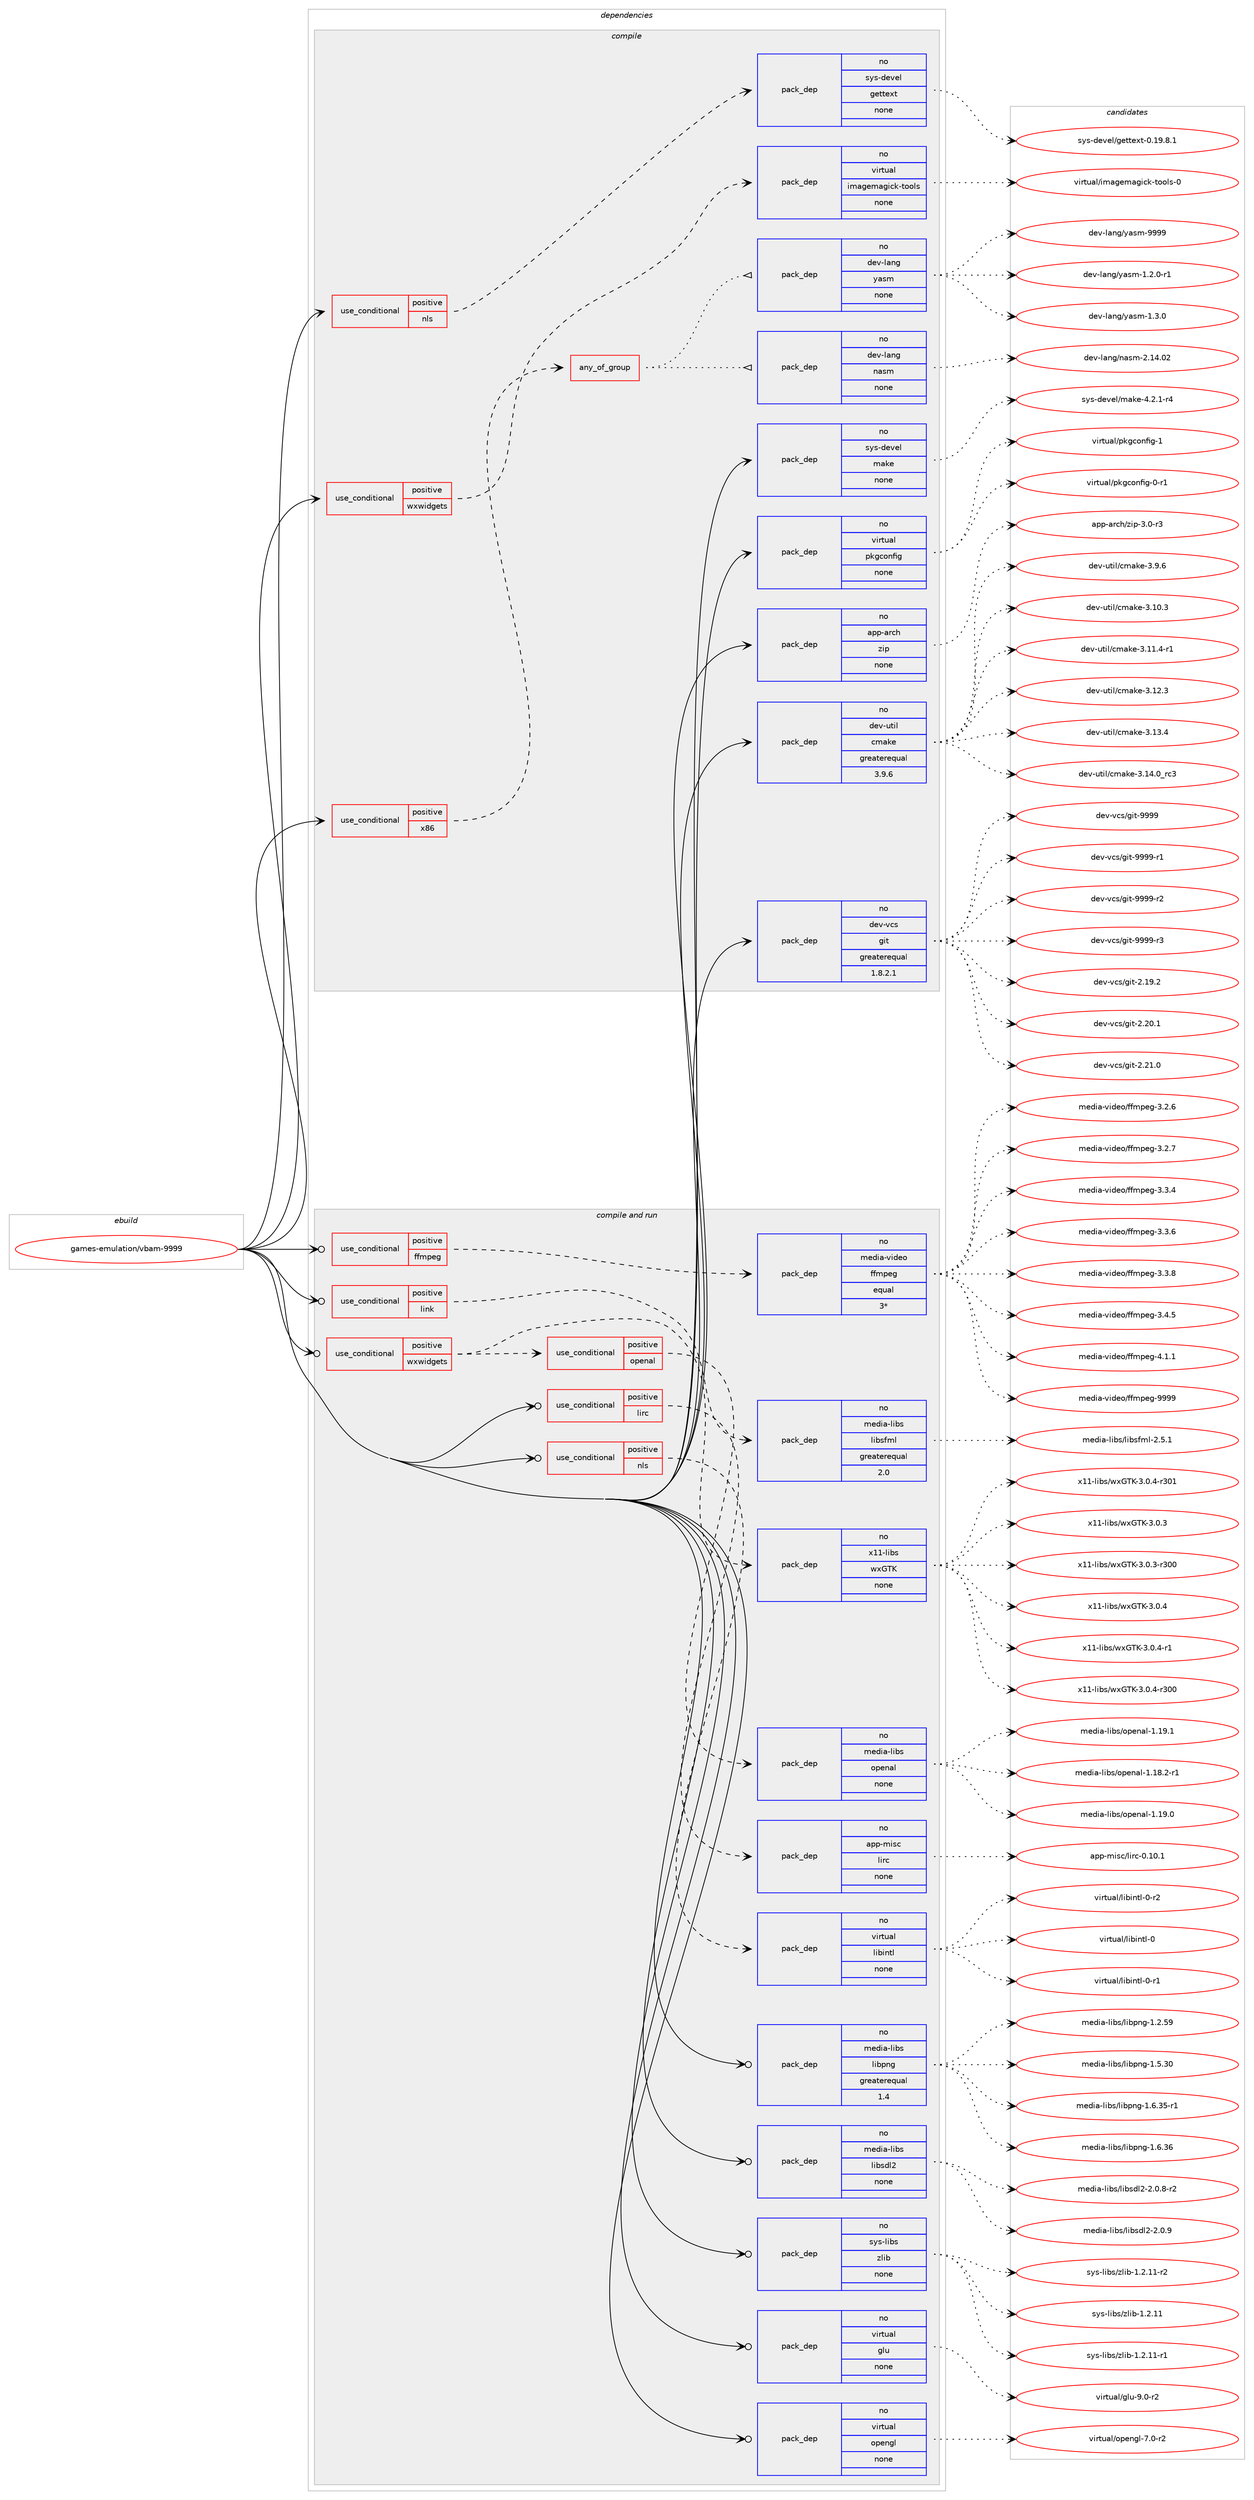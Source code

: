 digraph prolog {

# *************
# Graph options
# *************

newrank=true;
concentrate=true;
compound=true;
graph [rankdir=LR,fontname=Helvetica,fontsize=10,ranksep=1.5];#, ranksep=2.5, nodesep=0.2];
edge  [arrowhead=vee];
node  [fontname=Helvetica,fontsize=10];

# **********
# The ebuild
# **********

subgraph cluster_leftcol {
color=gray;
rank=same;
label=<<i>ebuild</i>>;
id [label="games-emulation/vbam-9999", color=red, width=4, href="../games-emulation/vbam-9999.svg"];
}

# ****************
# The dependencies
# ****************

subgraph cluster_midcol {
color=gray;
label=<<i>dependencies</i>>;
subgraph cluster_compile {
fillcolor="#eeeeee";
style=filled;
label=<<i>compile</i>>;
subgraph cond426385 {
dependency1556390 [label=<<TABLE BORDER="0" CELLBORDER="1" CELLSPACING="0" CELLPADDING="4"><TR><TD ROWSPAN="3" CELLPADDING="10">use_conditional</TD></TR><TR><TD>positive</TD></TR><TR><TD>nls</TD></TR></TABLE>>, shape=none, color=red];
subgraph pack1106148 {
dependency1556391 [label=<<TABLE BORDER="0" CELLBORDER="1" CELLSPACING="0" CELLPADDING="4" WIDTH="220"><TR><TD ROWSPAN="6" CELLPADDING="30">pack_dep</TD></TR><TR><TD WIDTH="110">no</TD></TR><TR><TD>sys-devel</TD></TR><TR><TD>gettext</TD></TR><TR><TD>none</TD></TR><TR><TD></TD></TR></TABLE>>, shape=none, color=blue];
}
dependency1556390:e -> dependency1556391:w [weight=20,style="dashed",arrowhead="vee"];
}
id:e -> dependency1556390:w [weight=20,style="solid",arrowhead="vee"];
subgraph cond426386 {
dependency1556392 [label=<<TABLE BORDER="0" CELLBORDER="1" CELLSPACING="0" CELLPADDING="4"><TR><TD ROWSPAN="3" CELLPADDING="10">use_conditional</TD></TR><TR><TD>positive</TD></TR><TR><TD>wxwidgets</TD></TR></TABLE>>, shape=none, color=red];
subgraph pack1106149 {
dependency1556393 [label=<<TABLE BORDER="0" CELLBORDER="1" CELLSPACING="0" CELLPADDING="4" WIDTH="220"><TR><TD ROWSPAN="6" CELLPADDING="30">pack_dep</TD></TR><TR><TD WIDTH="110">no</TD></TR><TR><TD>virtual</TD></TR><TR><TD>imagemagick-tools</TD></TR><TR><TD>none</TD></TR><TR><TD></TD></TR></TABLE>>, shape=none, color=blue];
}
dependency1556392:e -> dependency1556393:w [weight=20,style="dashed",arrowhead="vee"];
}
id:e -> dependency1556392:w [weight=20,style="solid",arrowhead="vee"];
subgraph cond426387 {
dependency1556394 [label=<<TABLE BORDER="0" CELLBORDER="1" CELLSPACING="0" CELLPADDING="4"><TR><TD ROWSPAN="3" CELLPADDING="10">use_conditional</TD></TR><TR><TD>positive</TD></TR><TR><TD>x86</TD></TR></TABLE>>, shape=none, color=red];
subgraph any23264 {
dependency1556395 [label=<<TABLE BORDER="0" CELLBORDER="1" CELLSPACING="0" CELLPADDING="4"><TR><TD CELLPADDING="10">any_of_group</TD></TR></TABLE>>, shape=none, color=red];subgraph pack1106150 {
dependency1556396 [label=<<TABLE BORDER="0" CELLBORDER="1" CELLSPACING="0" CELLPADDING="4" WIDTH="220"><TR><TD ROWSPAN="6" CELLPADDING="30">pack_dep</TD></TR><TR><TD WIDTH="110">no</TD></TR><TR><TD>dev-lang</TD></TR><TR><TD>nasm</TD></TR><TR><TD>none</TD></TR><TR><TD></TD></TR></TABLE>>, shape=none, color=blue];
}
dependency1556395:e -> dependency1556396:w [weight=20,style="dotted",arrowhead="oinv"];
subgraph pack1106151 {
dependency1556397 [label=<<TABLE BORDER="0" CELLBORDER="1" CELLSPACING="0" CELLPADDING="4" WIDTH="220"><TR><TD ROWSPAN="6" CELLPADDING="30">pack_dep</TD></TR><TR><TD WIDTH="110">no</TD></TR><TR><TD>dev-lang</TD></TR><TR><TD>yasm</TD></TR><TR><TD>none</TD></TR><TR><TD></TD></TR></TABLE>>, shape=none, color=blue];
}
dependency1556395:e -> dependency1556397:w [weight=20,style="dotted",arrowhead="oinv"];
}
dependency1556394:e -> dependency1556395:w [weight=20,style="dashed",arrowhead="vee"];
}
id:e -> dependency1556394:w [weight=20,style="solid",arrowhead="vee"];
subgraph pack1106152 {
dependency1556398 [label=<<TABLE BORDER="0" CELLBORDER="1" CELLSPACING="0" CELLPADDING="4" WIDTH="220"><TR><TD ROWSPAN="6" CELLPADDING="30">pack_dep</TD></TR><TR><TD WIDTH="110">no</TD></TR><TR><TD>app-arch</TD></TR><TR><TD>zip</TD></TR><TR><TD>none</TD></TR><TR><TD></TD></TR></TABLE>>, shape=none, color=blue];
}
id:e -> dependency1556398:w [weight=20,style="solid",arrowhead="vee"];
subgraph pack1106153 {
dependency1556399 [label=<<TABLE BORDER="0" CELLBORDER="1" CELLSPACING="0" CELLPADDING="4" WIDTH="220"><TR><TD ROWSPAN="6" CELLPADDING="30">pack_dep</TD></TR><TR><TD WIDTH="110">no</TD></TR><TR><TD>dev-util</TD></TR><TR><TD>cmake</TD></TR><TR><TD>greaterequal</TD></TR><TR><TD>3.9.6</TD></TR></TABLE>>, shape=none, color=blue];
}
id:e -> dependency1556399:w [weight=20,style="solid",arrowhead="vee"];
subgraph pack1106154 {
dependency1556400 [label=<<TABLE BORDER="0" CELLBORDER="1" CELLSPACING="0" CELLPADDING="4" WIDTH="220"><TR><TD ROWSPAN="6" CELLPADDING="30">pack_dep</TD></TR><TR><TD WIDTH="110">no</TD></TR><TR><TD>dev-vcs</TD></TR><TR><TD>git</TD></TR><TR><TD>greaterequal</TD></TR><TR><TD>1.8.2.1</TD></TR></TABLE>>, shape=none, color=blue];
}
id:e -> dependency1556400:w [weight=20,style="solid",arrowhead="vee"];
subgraph pack1106155 {
dependency1556401 [label=<<TABLE BORDER="0" CELLBORDER="1" CELLSPACING="0" CELLPADDING="4" WIDTH="220"><TR><TD ROWSPAN="6" CELLPADDING="30">pack_dep</TD></TR><TR><TD WIDTH="110">no</TD></TR><TR><TD>sys-devel</TD></TR><TR><TD>make</TD></TR><TR><TD>none</TD></TR><TR><TD></TD></TR></TABLE>>, shape=none, color=blue];
}
id:e -> dependency1556401:w [weight=20,style="solid",arrowhead="vee"];
subgraph pack1106156 {
dependency1556402 [label=<<TABLE BORDER="0" CELLBORDER="1" CELLSPACING="0" CELLPADDING="4" WIDTH="220"><TR><TD ROWSPAN="6" CELLPADDING="30">pack_dep</TD></TR><TR><TD WIDTH="110">no</TD></TR><TR><TD>virtual</TD></TR><TR><TD>pkgconfig</TD></TR><TR><TD>none</TD></TR><TR><TD></TD></TR></TABLE>>, shape=none, color=blue];
}
id:e -> dependency1556402:w [weight=20,style="solid",arrowhead="vee"];
}
subgraph cluster_compileandrun {
fillcolor="#eeeeee";
style=filled;
label=<<i>compile and run</i>>;
subgraph cond426388 {
dependency1556403 [label=<<TABLE BORDER="0" CELLBORDER="1" CELLSPACING="0" CELLPADDING="4"><TR><TD ROWSPAN="3" CELLPADDING="10">use_conditional</TD></TR><TR><TD>positive</TD></TR><TR><TD>ffmpeg</TD></TR></TABLE>>, shape=none, color=red];
subgraph pack1106157 {
dependency1556404 [label=<<TABLE BORDER="0" CELLBORDER="1" CELLSPACING="0" CELLPADDING="4" WIDTH="220"><TR><TD ROWSPAN="6" CELLPADDING="30">pack_dep</TD></TR><TR><TD WIDTH="110">no</TD></TR><TR><TD>media-video</TD></TR><TR><TD>ffmpeg</TD></TR><TR><TD>equal</TD></TR><TR><TD>3*</TD></TR></TABLE>>, shape=none, color=blue];
}
dependency1556403:e -> dependency1556404:w [weight=20,style="dashed",arrowhead="vee"];
}
id:e -> dependency1556403:w [weight=20,style="solid",arrowhead="odotvee"];
subgraph cond426389 {
dependency1556405 [label=<<TABLE BORDER="0" CELLBORDER="1" CELLSPACING="0" CELLPADDING="4"><TR><TD ROWSPAN="3" CELLPADDING="10">use_conditional</TD></TR><TR><TD>positive</TD></TR><TR><TD>link</TD></TR></TABLE>>, shape=none, color=red];
subgraph pack1106158 {
dependency1556406 [label=<<TABLE BORDER="0" CELLBORDER="1" CELLSPACING="0" CELLPADDING="4" WIDTH="220"><TR><TD ROWSPAN="6" CELLPADDING="30">pack_dep</TD></TR><TR><TD WIDTH="110">no</TD></TR><TR><TD>media-libs</TD></TR><TR><TD>libsfml</TD></TR><TR><TD>greaterequal</TD></TR><TR><TD>2.0</TD></TR></TABLE>>, shape=none, color=blue];
}
dependency1556405:e -> dependency1556406:w [weight=20,style="dashed",arrowhead="vee"];
}
id:e -> dependency1556405:w [weight=20,style="solid",arrowhead="odotvee"];
subgraph cond426390 {
dependency1556407 [label=<<TABLE BORDER="0" CELLBORDER="1" CELLSPACING="0" CELLPADDING="4"><TR><TD ROWSPAN="3" CELLPADDING="10">use_conditional</TD></TR><TR><TD>positive</TD></TR><TR><TD>lirc</TD></TR></TABLE>>, shape=none, color=red];
subgraph pack1106159 {
dependency1556408 [label=<<TABLE BORDER="0" CELLBORDER="1" CELLSPACING="0" CELLPADDING="4" WIDTH="220"><TR><TD ROWSPAN="6" CELLPADDING="30">pack_dep</TD></TR><TR><TD WIDTH="110">no</TD></TR><TR><TD>app-misc</TD></TR><TR><TD>lirc</TD></TR><TR><TD>none</TD></TR><TR><TD></TD></TR></TABLE>>, shape=none, color=blue];
}
dependency1556407:e -> dependency1556408:w [weight=20,style="dashed",arrowhead="vee"];
}
id:e -> dependency1556407:w [weight=20,style="solid",arrowhead="odotvee"];
subgraph cond426391 {
dependency1556409 [label=<<TABLE BORDER="0" CELLBORDER="1" CELLSPACING="0" CELLPADDING="4"><TR><TD ROWSPAN="3" CELLPADDING="10">use_conditional</TD></TR><TR><TD>positive</TD></TR><TR><TD>nls</TD></TR></TABLE>>, shape=none, color=red];
subgraph pack1106160 {
dependency1556410 [label=<<TABLE BORDER="0" CELLBORDER="1" CELLSPACING="0" CELLPADDING="4" WIDTH="220"><TR><TD ROWSPAN="6" CELLPADDING="30">pack_dep</TD></TR><TR><TD WIDTH="110">no</TD></TR><TR><TD>virtual</TD></TR><TR><TD>libintl</TD></TR><TR><TD>none</TD></TR><TR><TD></TD></TR></TABLE>>, shape=none, color=blue];
}
dependency1556409:e -> dependency1556410:w [weight=20,style="dashed",arrowhead="vee"];
}
id:e -> dependency1556409:w [weight=20,style="solid",arrowhead="odotvee"];
subgraph cond426392 {
dependency1556411 [label=<<TABLE BORDER="0" CELLBORDER="1" CELLSPACING="0" CELLPADDING="4"><TR><TD ROWSPAN="3" CELLPADDING="10">use_conditional</TD></TR><TR><TD>positive</TD></TR><TR><TD>wxwidgets</TD></TR></TABLE>>, shape=none, color=red];
subgraph cond426393 {
dependency1556412 [label=<<TABLE BORDER="0" CELLBORDER="1" CELLSPACING="0" CELLPADDING="4"><TR><TD ROWSPAN="3" CELLPADDING="10">use_conditional</TD></TR><TR><TD>positive</TD></TR><TR><TD>openal</TD></TR></TABLE>>, shape=none, color=red];
subgraph pack1106161 {
dependency1556413 [label=<<TABLE BORDER="0" CELLBORDER="1" CELLSPACING="0" CELLPADDING="4" WIDTH="220"><TR><TD ROWSPAN="6" CELLPADDING="30">pack_dep</TD></TR><TR><TD WIDTH="110">no</TD></TR><TR><TD>media-libs</TD></TR><TR><TD>openal</TD></TR><TR><TD>none</TD></TR><TR><TD></TD></TR></TABLE>>, shape=none, color=blue];
}
dependency1556412:e -> dependency1556413:w [weight=20,style="dashed",arrowhead="vee"];
}
dependency1556411:e -> dependency1556412:w [weight=20,style="dashed",arrowhead="vee"];
subgraph pack1106162 {
dependency1556414 [label=<<TABLE BORDER="0" CELLBORDER="1" CELLSPACING="0" CELLPADDING="4" WIDTH="220"><TR><TD ROWSPAN="6" CELLPADDING="30">pack_dep</TD></TR><TR><TD WIDTH="110">no</TD></TR><TR><TD>x11-libs</TD></TR><TR><TD>wxGTK</TD></TR><TR><TD>none</TD></TR><TR><TD></TD></TR></TABLE>>, shape=none, color=blue];
}
dependency1556411:e -> dependency1556414:w [weight=20,style="dashed",arrowhead="vee"];
}
id:e -> dependency1556411:w [weight=20,style="solid",arrowhead="odotvee"];
subgraph pack1106163 {
dependency1556415 [label=<<TABLE BORDER="0" CELLBORDER="1" CELLSPACING="0" CELLPADDING="4" WIDTH="220"><TR><TD ROWSPAN="6" CELLPADDING="30">pack_dep</TD></TR><TR><TD WIDTH="110">no</TD></TR><TR><TD>media-libs</TD></TR><TR><TD>libpng</TD></TR><TR><TD>greaterequal</TD></TR><TR><TD>1.4</TD></TR></TABLE>>, shape=none, color=blue];
}
id:e -> dependency1556415:w [weight=20,style="solid",arrowhead="odotvee"];
subgraph pack1106164 {
dependency1556416 [label=<<TABLE BORDER="0" CELLBORDER="1" CELLSPACING="0" CELLPADDING="4" WIDTH="220"><TR><TD ROWSPAN="6" CELLPADDING="30">pack_dep</TD></TR><TR><TD WIDTH="110">no</TD></TR><TR><TD>media-libs</TD></TR><TR><TD>libsdl2</TD></TR><TR><TD>none</TD></TR><TR><TD></TD></TR></TABLE>>, shape=none, color=blue];
}
id:e -> dependency1556416:w [weight=20,style="solid",arrowhead="odotvee"];
subgraph pack1106165 {
dependency1556417 [label=<<TABLE BORDER="0" CELLBORDER="1" CELLSPACING="0" CELLPADDING="4" WIDTH="220"><TR><TD ROWSPAN="6" CELLPADDING="30">pack_dep</TD></TR><TR><TD WIDTH="110">no</TD></TR><TR><TD>sys-libs</TD></TR><TR><TD>zlib</TD></TR><TR><TD>none</TD></TR><TR><TD></TD></TR></TABLE>>, shape=none, color=blue];
}
id:e -> dependency1556417:w [weight=20,style="solid",arrowhead="odotvee"];
subgraph pack1106166 {
dependency1556418 [label=<<TABLE BORDER="0" CELLBORDER="1" CELLSPACING="0" CELLPADDING="4" WIDTH="220"><TR><TD ROWSPAN="6" CELLPADDING="30">pack_dep</TD></TR><TR><TD WIDTH="110">no</TD></TR><TR><TD>virtual</TD></TR><TR><TD>glu</TD></TR><TR><TD>none</TD></TR><TR><TD></TD></TR></TABLE>>, shape=none, color=blue];
}
id:e -> dependency1556418:w [weight=20,style="solid",arrowhead="odotvee"];
subgraph pack1106167 {
dependency1556419 [label=<<TABLE BORDER="0" CELLBORDER="1" CELLSPACING="0" CELLPADDING="4" WIDTH="220"><TR><TD ROWSPAN="6" CELLPADDING="30">pack_dep</TD></TR><TR><TD WIDTH="110">no</TD></TR><TR><TD>virtual</TD></TR><TR><TD>opengl</TD></TR><TR><TD>none</TD></TR><TR><TD></TD></TR></TABLE>>, shape=none, color=blue];
}
id:e -> dependency1556419:w [weight=20,style="solid",arrowhead="odotvee"];
}
subgraph cluster_run {
fillcolor="#eeeeee";
style=filled;
label=<<i>run</i>>;
}
}

# **************
# The candidates
# **************

subgraph cluster_choices {
rank=same;
color=gray;
label=<<i>candidates</i>>;

subgraph choice1106148 {
color=black;
nodesep=1;
choice1151211154510010111810110847103101116116101120116454846495746564649 [label="sys-devel/gettext-0.19.8.1", color=red, width=4,href="../sys-devel/gettext-0.19.8.1.svg"];
dependency1556391:e -> choice1151211154510010111810110847103101116116101120116454846495746564649:w [style=dotted,weight="100"];
}
subgraph choice1106149 {
color=black;
nodesep=1;
choice1181051141161179710847105109971031011099710310599107451161111111081154548 [label="virtual/imagemagick-tools-0", color=red, width=4,href="../virtual/imagemagick-tools-0.svg"];
dependency1556393:e -> choice1181051141161179710847105109971031011099710310599107451161111111081154548:w [style=dotted,weight="100"];
}
subgraph choice1106150 {
color=black;
nodesep=1;
choice100101118451089711010347110971151094550464952464850 [label="dev-lang/nasm-2.14.02", color=red, width=4,href="../dev-lang/nasm-2.14.02.svg"];
dependency1556396:e -> choice100101118451089711010347110971151094550464952464850:w [style=dotted,weight="100"];
}
subgraph choice1106151 {
color=black;
nodesep=1;
choice100101118451089711010347121971151094549465046484511449 [label="dev-lang/yasm-1.2.0-r1", color=red, width=4,href="../dev-lang/yasm-1.2.0-r1.svg"];
choice10010111845108971101034712197115109454946514648 [label="dev-lang/yasm-1.3.0", color=red, width=4,href="../dev-lang/yasm-1.3.0.svg"];
choice100101118451089711010347121971151094557575757 [label="dev-lang/yasm-9999", color=red, width=4,href="../dev-lang/yasm-9999.svg"];
dependency1556397:e -> choice100101118451089711010347121971151094549465046484511449:w [style=dotted,weight="100"];
dependency1556397:e -> choice10010111845108971101034712197115109454946514648:w [style=dotted,weight="100"];
dependency1556397:e -> choice100101118451089711010347121971151094557575757:w [style=dotted,weight="100"];
}
subgraph choice1106152 {
color=black;
nodesep=1;
choice9711211245971149910447122105112455146484511451 [label="app-arch/zip-3.0-r3", color=red, width=4,href="../app-arch/zip-3.0-r3.svg"];
dependency1556398:e -> choice9711211245971149910447122105112455146484511451:w [style=dotted,weight="100"];
}
subgraph choice1106153 {
color=black;
nodesep=1;
choice1001011184511711610510847991099710710145514649484651 [label="dev-util/cmake-3.10.3", color=red, width=4,href="../dev-util/cmake-3.10.3.svg"];
choice10010111845117116105108479910997107101455146494946524511449 [label="dev-util/cmake-3.11.4-r1", color=red, width=4,href="../dev-util/cmake-3.11.4-r1.svg"];
choice1001011184511711610510847991099710710145514649504651 [label="dev-util/cmake-3.12.3", color=red, width=4,href="../dev-util/cmake-3.12.3.svg"];
choice1001011184511711610510847991099710710145514649514652 [label="dev-util/cmake-3.13.4", color=red, width=4,href="../dev-util/cmake-3.13.4.svg"];
choice1001011184511711610510847991099710710145514649524648951149951 [label="dev-util/cmake-3.14.0_rc3", color=red, width=4,href="../dev-util/cmake-3.14.0_rc3.svg"];
choice10010111845117116105108479910997107101455146574654 [label="dev-util/cmake-3.9.6", color=red, width=4,href="../dev-util/cmake-3.9.6.svg"];
dependency1556399:e -> choice1001011184511711610510847991099710710145514649484651:w [style=dotted,weight="100"];
dependency1556399:e -> choice10010111845117116105108479910997107101455146494946524511449:w [style=dotted,weight="100"];
dependency1556399:e -> choice1001011184511711610510847991099710710145514649504651:w [style=dotted,weight="100"];
dependency1556399:e -> choice1001011184511711610510847991099710710145514649514652:w [style=dotted,weight="100"];
dependency1556399:e -> choice1001011184511711610510847991099710710145514649524648951149951:w [style=dotted,weight="100"];
dependency1556399:e -> choice10010111845117116105108479910997107101455146574654:w [style=dotted,weight="100"];
}
subgraph choice1106154 {
color=black;
nodesep=1;
choice10010111845118991154710310511645504649574650 [label="dev-vcs/git-2.19.2", color=red, width=4,href="../dev-vcs/git-2.19.2.svg"];
choice10010111845118991154710310511645504650484649 [label="dev-vcs/git-2.20.1", color=red, width=4,href="../dev-vcs/git-2.20.1.svg"];
choice10010111845118991154710310511645504650494648 [label="dev-vcs/git-2.21.0", color=red, width=4,href="../dev-vcs/git-2.21.0.svg"];
choice1001011184511899115471031051164557575757 [label="dev-vcs/git-9999", color=red, width=4,href="../dev-vcs/git-9999.svg"];
choice10010111845118991154710310511645575757574511449 [label="dev-vcs/git-9999-r1", color=red, width=4,href="../dev-vcs/git-9999-r1.svg"];
choice10010111845118991154710310511645575757574511450 [label="dev-vcs/git-9999-r2", color=red, width=4,href="../dev-vcs/git-9999-r2.svg"];
choice10010111845118991154710310511645575757574511451 [label="dev-vcs/git-9999-r3", color=red, width=4,href="../dev-vcs/git-9999-r3.svg"];
dependency1556400:e -> choice10010111845118991154710310511645504649574650:w [style=dotted,weight="100"];
dependency1556400:e -> choice10010111845118991154710310511645504650484649:w [style=dotted,weight="100"];
dependency1556400:e -> choice10010111845118991154710310511645504650494648:w [style=dotted,weight="100"];
dependency1556400:e -> choice1001011184511899115471031051164557575757:w [style=dotted,weight="100"];
dependency1556400:e -> choice10010111845118991154710310511645575757574511449:w [style=dotted,weight="100"];
dependency1556400:e -> choice10010111845118991154710310511645575757574511450:w [style=dotted,weight="100"];
dependency1556400:e -> choice10010111845118991154710310511645575757574511451:w [style=dotted,weight="100"];
}
subgraph choice1106155 {
color=black;
nodesep=1;
choice1151211154510010111810110847109971071014552465046494511452 [label="sys-devel/make-4.2.1-r4", color=red, width=4,href="../sys-devel/make-4.2.1-r4.svg"];
dependency1556401:e -> choice1151211154510010111810110847109971071014552465046494511452:w [style=dotted,weight="100"];
}
subgraph choice1106156 {
color=black;
nodesep=1;
choice11810511411611797108471121071039911111010210510345484511449 [label="virtual/pkgconfig-0-r1", color=red, width=4,href="../virtual/pkgconfig-0-r1.svg"];
choice1181051141161179710847112107103991111101021051034549 [label="virtual/pkgconfig-1", color=red, width=4,href="../virtual/pkgconfig-1.svg"];
dependency1556402:e -> choice11810511411611797108471121071039911111010210510345484511449:w [style=dotted,weight="100"];
dependency1556402:e -> choice1181051141161179710847112107103991111101021051034549:w [style=dotted,weight="100"];
}
subgraph choice1106157 {
color=black;
nodesep=1;
choice109101100105974511810510010111147102102109112101103455146504654 [label="media-video/ffmpeg-3.2.6", color=red, width=4,href="../media-video/ffmpeg-3.2.6.svg"];
choice109101100105974511810510010111147102102109112101103455146504655 [label="media-video/ffmpeg-3.2.7", color=red, width=4,href="../media-video/ffmpeg-3.2.7.svg"];
choice109101100105974511810510010111147102102109112101103455146514652 [label="media-video/ffmpeg-3.3.4", color=red, width=4,href="../media-video/ffmpeg-3.3.4.svg"];
choice109101100105974511810510010111147102102109112101103455146514654 [label="media-video/ffmpeg-3.3.6", color=red, width=4,href="../media-video/ffmpeg-3.3.6.svg"];
choice109101100105974511810510010111147102102109112101103455146514656 [label="media-video/ffmpeg-3.3.8", color=red, width=4,href="../media-video/ffmpeg-3.3.8.svg"];
choice109101100105974511810510010111147102102109112101103455146524653 [label="media-video/ffmpeg-3.4.5", color=red, width=4,href="../media-video/ffmpeg-3.4.5.svg"];
choice109101100105974511810510010111147102102109112101103455246494649 [label="media-video/ffmpeg-4.1.1", color=red, width=4,href="../media-video/ffmpeg-4.1.1.svg"];
choice1091011001059745118105100101111471021021091121011034557575757 [label="media-video/ffmpeg-9999", color=red, width=4,href="../media-video/ffmpeg-9999.svg"];
dependency1556404:e -> choice109101100105974511810510010111147102102109112101103455146504654:w [style=dotted,weight="100"];
dependency1556404:e -> choice109101100105974511810510010111147102102109112101103455146504655:w [style=dotted,weight="100"];
dependency1556404:e -> choice109101100105974511810510010111147102102109112101103455146514652:w [style=dotted,weight="100"];
dependency1556404:e -> choice109101100105974511810510010111147102102109112101103455146514654:w [style=dotted,weight="100"];
dependency1556404:e -> choice109101100105974511810510010111147102102109112101103455146514656:w [style=dotted,weight="100"];
dependency1556404:e -> choice109101100105974511810510010111147102102109112101103455146524653:w [style=dotted,weight="100"];
dependency1556404:e -> choice109101100105974511810510010111147102102109112101103455246494649:w [style=dotted,weight="100"];
dependency1556404:e -> choice1091011001059745118105100101111471021021091121011034557575757:w [style=dotted,weight="100"];
}
subgraph choice1106158 {
color=black;
nodesep=1;
choice1091011001059745108105981154710810598115102109108455046534649 [label="media-libs/libsfml-2.5.1", color=red, width=4,href="../media-libs/libsfml-2.5.1.svg"];
dependency1556406:e -> choice1091011001059745108105981154710810598115102109108455046534649:w [style=dotted,weight="100"];
}
subgraph choice1106159 {
color=black;
nodesep=1;
choice971121124510910511599471081051149945484649484649 [label="app-misc/lirc-0.10.1", color=red, width=4,href="../app-misc/lirc-0.10.1.svg"];
dependency1556408:e -> choice971121124510910511599471081051149945484649484649:w [style=dotted,weight="100"];
}
subgraph choice1106160 {
color=black;
nodesep=1;
choice1181051141161179710847108105981051101161084548 [label="virtual/libintl-0", color=red, width=4,href="../virtual/libintl-0.svg"];
choice11810511411611797108471081059810511011610845484511449 [label="virtual/libintl-0-r1", color=red, width=4,href="../virtual/libintl-0-r1.svg"];
choice11810511411611797108471081059810511011610845484511450 [label="virtual/libintl-0-r2", color=red, width=4,href="../virtual/libintl-0-r2.svg"];
dependency1556410:e -> choice1181051141161179710847108105981051101161084548:w [style=dotted,weight="100"];
dependency1556410:e -> choice11810511411611797108471081059810511011610845484511449:w [style=dotted,weight="100"];
dependency1556410:e -> choice11810511411611797108471081059810511011610845484511450:w [style=dotted,weight="100"];
}
subgraph choice1106161 {
color=black;
nodesep=1;
choice1091011001059745108105981154711111210111097108454946495646504511449 [label="media-libs/openal-1.18.2-r1", color=red, width=4,href="../media-libs/openal-1.18.2-r1.svg"];
choice109101100105974510810598115471111121011109710845494649574648 [label="media-libs/openal-1.19.0", color=red, width=4,href="../media-libs/openal-1.19.0.svg"];
choice109101100105974510810598115471111121011109710845494649574649 [label="media-libs/openal-1.19.1", color=red, width=4,href="../media-libs/openal-1.19.1.svg"];
dependency1556413:e -> choice1091011001059745108105981154711111210111097108454946495646504511449:w [style=dotted,weight="100"];
dependency1556413:e -> choice109101100105974510810598115471111121011109710845494649574648:w [style=dotted,weight="100"];
dependency1556413:e -> choice109101100105974510810598115471111121011109710845494649574649:w [style=dotted,weight="100"];
}
subgraph choice1106162 {
color=black;
nodesep=1;
choice1204949451081059811547119120718475455146484651 [label="x11-libs/wxGTK-3.0.3", color=red, width=4,href="../x11-libs/wxGTK-3.0.3.svg"];
choice120494945108105981154711912071847545514648465145114514848 [label="x11-libs/wxGTK-3.0.3-r300", color=red, width=4,href="../x11-libs/wxGTK-3.0.3-r300.svg"];
choice1204949451081059811547119120718475455146484652 [label="x11-libs/wxGTK-3.0.4", color=red, width=4,href="../x11-libs/wxGTK-3.0.4.svg"];
choice12049494510810598115471191207184754551464846524511449 [label="x11-libs/wxGTK-3.0.4-r1", color=red, width=4,href="../x11-libs/wxGTK-3.0.4-r1.svg"];
choice120494945108105981154711912071847545514648465245114514848 [label="x11-libs/wxGTK-3.0.4-r300", color=red, width=4,href="../x11-libs/wxGTK-3.0.4-r300.svg"];
choice120494945108105981154711912071847545514648465245114514849 [label="x11-libs/wxGTK-3.0.4-r301", color=red, width=4,href="../x11-libs/wxGTK-3.0.4-r301.svg"];
dependency1556414:e -> choice1204949451081059811547119120718475455146484651:w [style=dotted,weight="100"];
dependency1556414:e -> choice120494945108105981154711912071847545514648465145114514848:w [style=dotted,weight="100"];
dependency1556414:e -> choice1204949451081059811547119120718475455146484652:w [style=dotted,weight="100"];
dependency1556414:e -> choice12049494510810598115471191207184754551464846524511449:w [style=dotted,weight="100"];
dependency1556414:e -> choice120494945108105981154711912071847545514648465245114514848:w [style=dotted,weight="100"];
dependency1556414:e -> choice120494945108105981154711912071847545514648465245114514849:w [style=dotted,weight="100"];
}
subgraph choice1106163 {
color=black;
nodesep=1;
choice109101100105974510810598115471081059811211010345494650465357 [label="media-libs/libpng-1.2.59", color=red, width=4,href="../media-libs/libpng-1.2.59.svg"];
choice109101100105974510810598115471081059811211010345494653465148 [label="media-libs/libpng-1.5.30", color=red, width=4,href="../media-libs/libpng-1.5.30.svg"];
choice1091011001059745108105981154710810598112110103454946544651534511449 [label="media-libs/libpng-1.6.35-r1", color=red, width=4,href="../media-libs/libpng-1.6.35-r1.svg"];
choice109101100105974510810598115471081059811211010345494654465154 [label="media-libs/libpng-1.6.36", color=red, width=4,href="../media-libs/libpng-1.6.36.svg"];
dependency1556415:e -> choice109101100105974510810598115471081059811211010345494650465357:w [style=dotted,weight="100"];
dependency1556415:e -> choice109101100105974510810598115471081059811211010345494653465148:w [style=dotted,weight="100"];
dependency1556415:e -> choice1091011001059745108105981154710810598112110103454946544651534511449:w [style=dotted,weight="100"];
dependency1556415:e -> choice109101100105974510810598115471081059811211010345494654465154:w [style=dotted,weight="100"];
}
subgraph choice1106164 {
color=black;
nodesep=1;
choice1091011001059745108105981154710810598115100108504550464846564511450 [label="media-libs/libsdl2-2.0.8-r2", color=red, width=4,href="../media-libs/libsdl2-2.0.8-r2.svg"];
choice109101100105974510810598115471081059811510010850455046484657 [label="media-libs/libsdl2-2.0.9", color=red, width=4,href="../media-libs/libsdl2-2.0.9.svg"];
dependency1556416:e -> choice1091011001059745108105981154710810598115100108504550464846564511450:w [style=dotted,weight="100"];
dependency1556416:e -> choice109101100105974510810598115471081059811510010850455046484657:w [style=dotted,weight="100"];
}
subgraph choice1106165 {
color=black;
nodesep=1;
choice1151211154510810598115471221081059845494650464949 [label="sys-libs/zlib-1.2.11", color=red, width=4,href="../sys-libs/zlib-1.2.11.svg"];
choice11512111545108105981154712210810598454946504649494511449 [label="sys-libs/zlib-1.2.11-r1", color=red, width=4,href="../sys-libs/zlib-1.2.11-r1.svg"];
choice11512111545108105981154712210810598454946504649494511450 [label="sys-libs/zlib-1.2.11-r2", color=red, width=4,href="../sys-libs/zlib-1.2.11-r2.svg"];
dependency1556417:e -> choice1151211154510810598115471221081059845494650464949:w [style=dotted,weight="100"];
dependency1556417:e -> choice11512111545108105981154712210810598454946504649494511449:w [style=dotted,weight="100"];
dependency1556417:e -> choice11512111545108105981154712210810598454946504649494511450:w [style=dotted,weight="100"];
}
subgraph choice1106166 {
color=black;
nodesep=1;
choice1181051141161179710847103108117455746484511450 [label="virtual/glu-9.0-r2", color=red, width=4,href="../virtual/glu-9.0-r2.svg"];
dependency1556418:e -> choice1181051141161179710847103108117455746484511450:w [style=dotted,weight="100"];
}
subgraph choice1106167 {
color=black;
nodesep=1;
choice1181051141161179710847111112101110103108455546484511450 [label="virtual/opengl-7.0-r2", color=red, width=4,href="../virtual/opengl-7.0-r2.svg"];
dependency1556419:e -> choice1181051141161179710847111112101110103108455546484511450:w [style=dotted,weight="100"];
}
}

}
